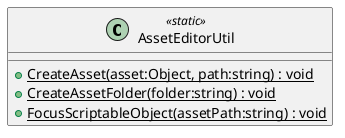 @startuml
class AssetEditorUtil <<static>> {
    + {static} CreateAsset(asset:Object, path:string) : void
    + {static} CreateAssetFolder(folder:string) : void
    + {static} FocusScriptableObject(assetPath:string) : void
}
@enduml
